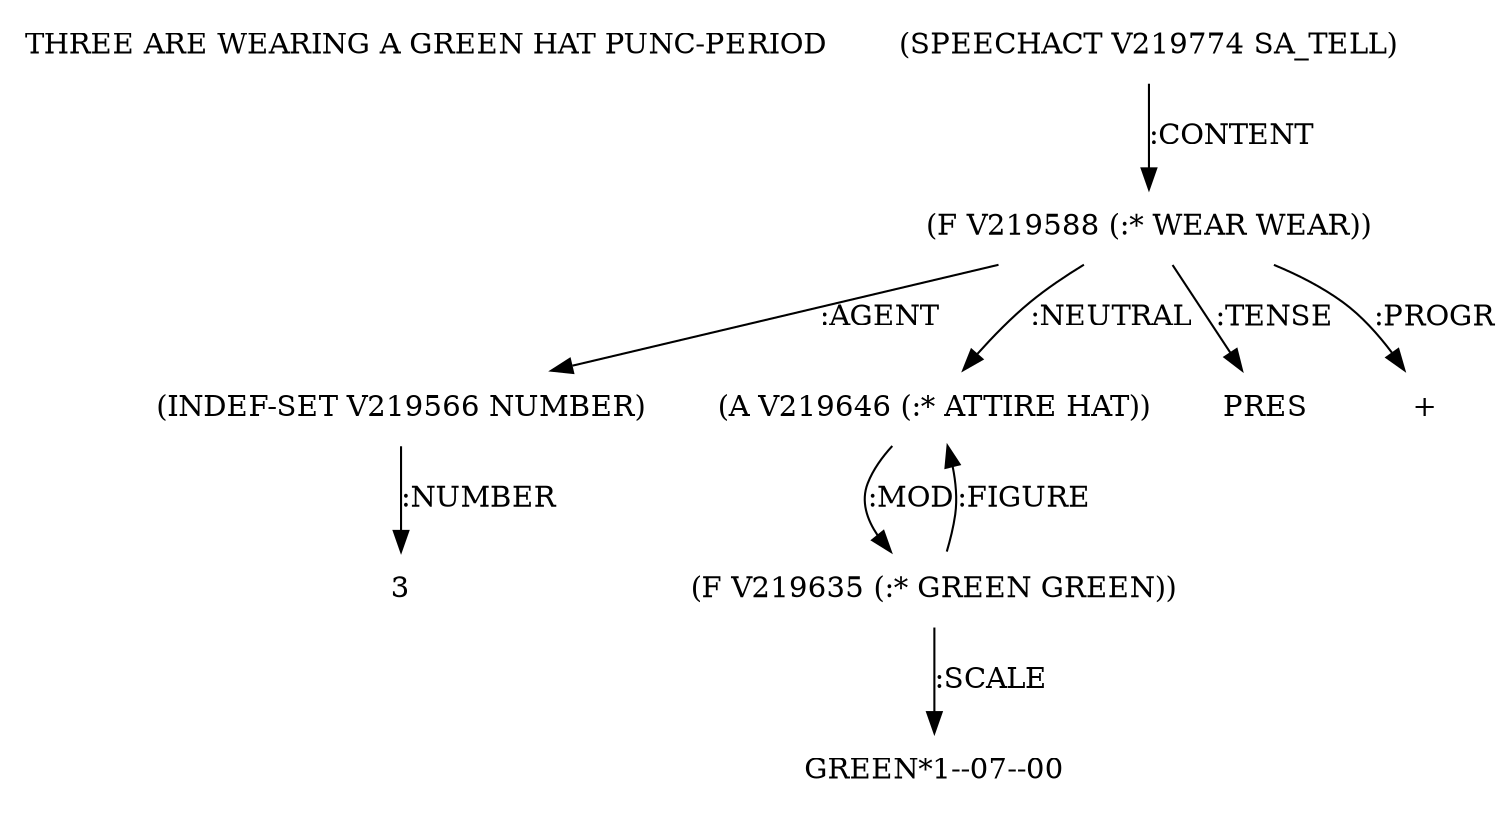 digraph Terms {
  node [shape=none]
  "THREE ARE WEARING A GREEN HAT PUNC-PERIOD"
  "V219774" [label="(SPEECHACT V219774 SA_TELL)"]
  "V219774" -> "V219588" [label=":CONTENT"]
  "V219588" [label="(F V219588 (:* WEAR WEAR))"]
  "V219588" -> "V219566" [label=":AGENT"]
  "V219588" -> "V219646" [label=":NEUTRAL"]
  "V219588" -> "NT220984" [label=":TENSE"]
  "NT220984" [label="PRES"]
  "V219588" -> "NT220985" [label=":PROGR"]
  "NT220985" [label="+"]
  "V219566" [label="(INDEF-SET V219566 NUMBER)"]
  "V219566" -> "NT220986" [label=":NUMBER"]
  "NT220986" [label="3"]
  "V219646" [label="(A V219646 (:* ATTIRE HAT))"]
  "V219646" -> "V219635" [label=":MOD"]
  "V219635" [label="(F V219635 (:* GREEN GREEN))"]
  "V219635" -> "V219646" [label=":FIGURE"]
  "V219635" -> "NT220987" [label=":SCALE"]
  "NT220987" [label="GREEN*1--07--00"]
}
